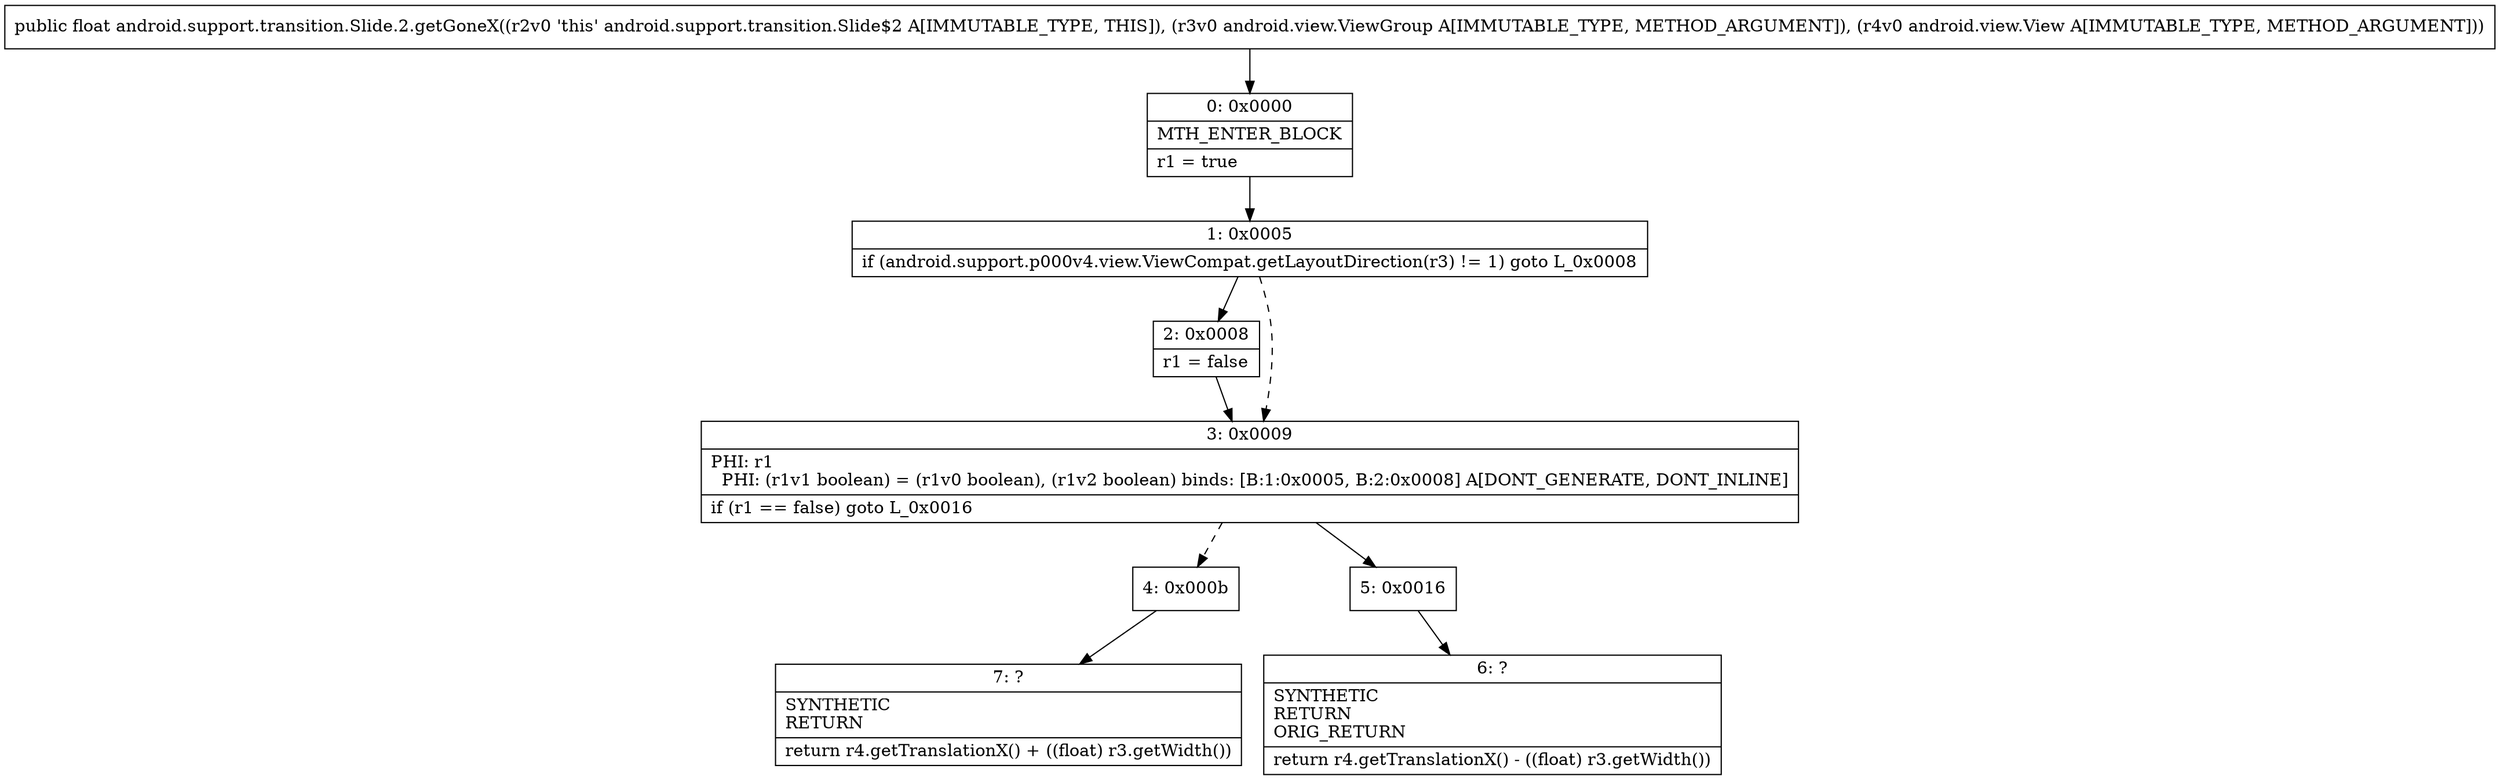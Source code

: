 digraph "CFG forandroid.support.transition.Slide.2.getGoneX(Landroid\/view\/ViewGroup;Landroid\/view\/View;)F" {
Node_0 [shape=record,label="{0\:\ 0x0000|MTH_ENTER_BLOCK\l|r1 = true\l}"];
Node_1 [shape=record,label="{1\:\ 0x0005|if (android.support.p000v4.view.ViewCompat.getLayoutDirection(r3) != 1) goto L_0x0008\l}"];
Node_2 [shape=record,label="{2\:\ 0x0008|r1 = false\l}"];
Node_3 [shape=record,label="{3\:\ 0x0009|PHI: r1 \l  PHI: (r1v1 boolean) = (r1v0 boolean), (r1v2 boolean) binds: [B:1:0x0005, B:2:0x0008] A[DONT_GENERATE, DONT_INLINE]\l|if (r1 == false) goto L_0x0016\l}"];
Node_4 [shape=record,label="{4\:\ 0x000b}"];
Node_5 [shape=record,label="{5\:\ 0x0016}"];
Node_6 [shape=record,label="{6\:\ ?|SYNTHETIC\lRETURN\lORIG_RETURN\l|return r4.getTranslationX() \- ((float) r3.getWidth())\l}"];
Node_7 [shape=record,label="{7\:\ ?|SYNTHETIC\lRETURN\l|return r4.getTranslationX() + ((float) r3.getWidth())\l}"];
MethodNode[shape=record,label="{public float android.support.transition.Slide.2.getGoneX((r2v0 'this' android.support.transition.Slide$2 A[IMMUTABLE_TYPE, THIS]), (r3v0 android.view.ViewGroup A[IMMUTABLE_TYPE, METHOD_ARGUMENT]), (r4v0 android.view.View A[IMMUTABLE_TYPE, METHOD_ARGUMENT])) }"];
MethodNode -> Node_0;
Node_0 -> Node_1;
Node_1 -> Node_2;
Node_1 -> Node_3[style=dashed];
Node_2 -> Node_3;
Node_3 -> Node_4[style=dashed];
Node_3 -> Node_5;
Node_4 -> Node_7;
Node_5 -> Node_6;
}

